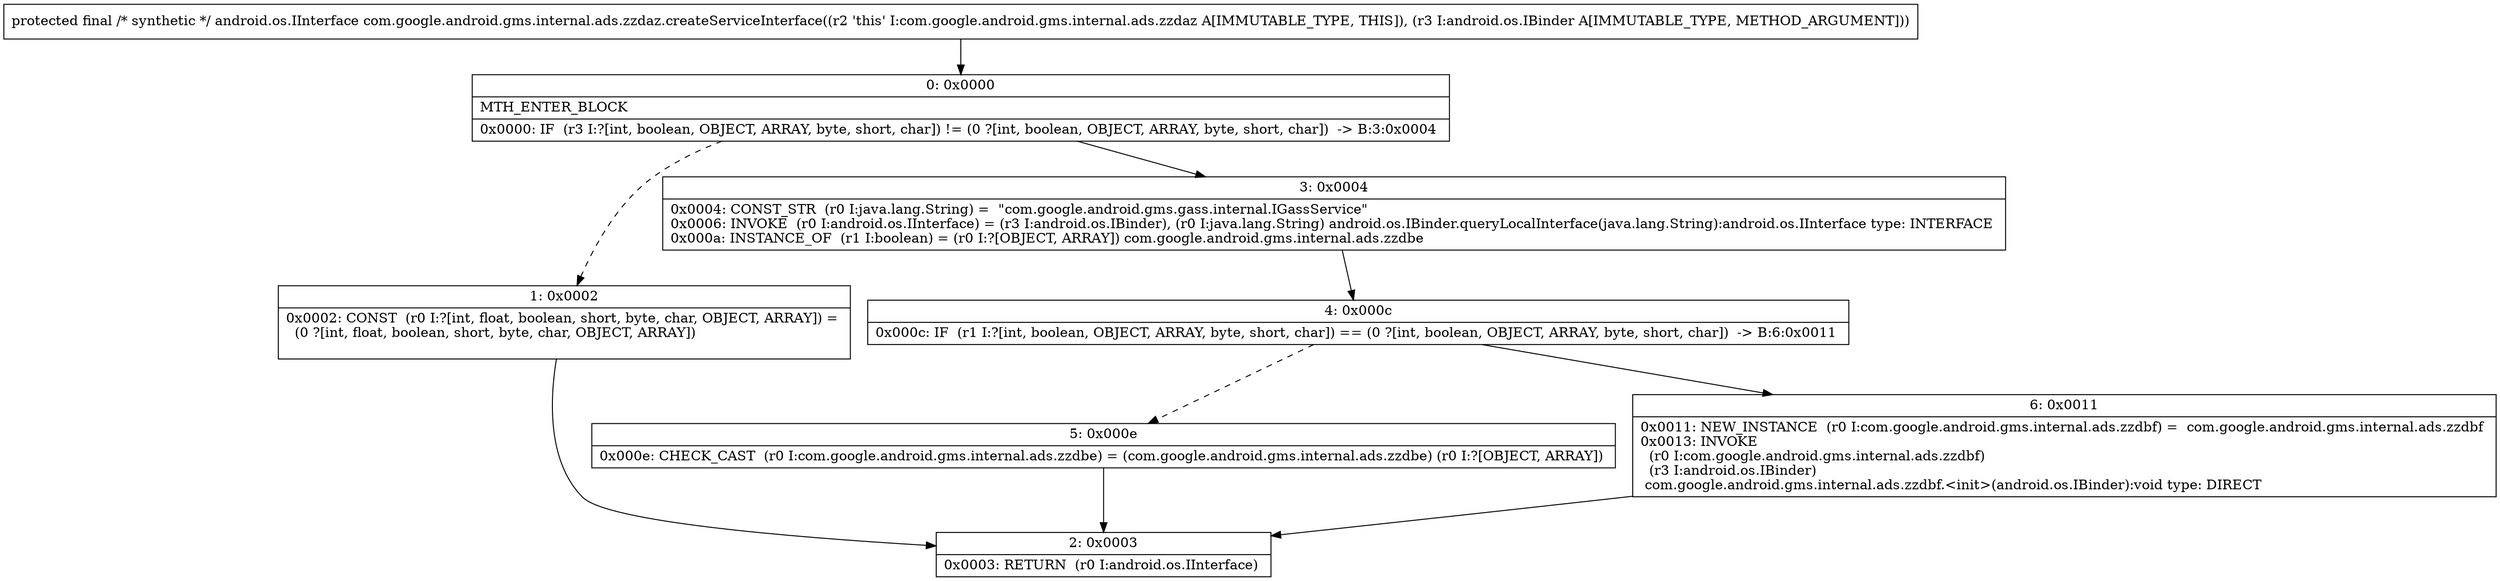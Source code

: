 digraph "CFG forcom.google.android.gms.internal.ads.zzdaz.createServiceInterface(Landroid\/os\/IBinder;)Landroid\/os\/IInterface;" {
Node_0 [shape=record,label="{0\:\ 0x0000|MTH_ENTER_BLOCK\l|0x0000: IF  (r3 I:?[int, boolean, OBJECT, ARRAY, byte, short, char]) != (0 ?[int, boolean, OBJECT, ARRAY, byte, short, char])  \-\> B:3:0x0004 \l}"];
Node_1 [shape=record,label="{1\:\ 0x0002|0x0002: CONST  (r0 I:?[int, float, boolean, short, byte, char, OBJECT, ARRAY]) = \l  (0 ?[int, float, boolean, short, byte, char, OBJECT, ARRAY])\l \l}"];
Node_2 [shape=record,label="{2\:\ 0x0003|0x0003: RETURN  (r0 I:android.os.IInterface) \l}"];
Node_3 [shape=record,label="{3\:\ 0x0004|0x0004: CONST_STR  (r0 I:java.lang.String) =  \"com.google.android.gms.gass.internal.IGassService\" \l0x0006: INVOKE  (r0 I:android.os.IInterface) = (r3 I:android.os.IBinder), (r0 I:java.lang.String) android.os.IBinder.queryLocalInterface(java.lang.String):android.os.IInterface type: INTERFACE \l0x000a: INSTANCE_OF  (r1 I:boolean) = (r0 I:?[OBJECT, ARRAY]) com.google.android.gms.internal.ads.zzdbe \l}"];
Node_4 [shape=record,label="{4\:\ 0x000c|0x000c: IF  (r1 I:?[int, boolean, OBJECT, ARRAY, byte, short, char]) == (0 ?[int, boolean, OBJECT, ARRAY, byte, short, char])  \-\> B:6:0x0011 \l}"];
Node_5 [shape=record,label="{5\:\ 0x000e|0x000e: CHECK_CAST  (r0 I:com.google.android.gms.internal.ads.zzdbe) = (com.google.android.gms.internal.ads.zzdbe) (r0 I:?[OBJECT, ARRAY]) \l}"];
Node_6 [shape=record,label="{6\:\ 0x0011|0x0011: NEW_INSTANCE  (r0 I:com.google.android.gms.internal.ads.zzdbf) =  com.google.android.gms.internal.ads.zzdbf \l0x0013: INVOKE  \l  (r0 I:com.google.android.gms.internal.ads.zzdbf)\l  (r3 I:android.os.IBinder)\l com.google.android.gms.internal.ads.zzdbf.\<init\>(android.os.IBinder):void type: DIRECT \l}"];
MethodNode[shape=record,label="{protected final \/* synthetic *\/ android.os.IInterface com.google.android.gms.internal.ads.zzdaz.createServiceInterface((r2 'this' I:com.google.android.gms.internal.ads.zzdaz A[IMMUTABLE_TYPE, THIS]), (r3 I:android.os.IBinder A[IMMUTABLE_TYPE, METHOD_ARGUMENT])) }"];
MethodNode -> Node_0;
Node_0 -> Node_1[style=dashed];
Node_0 -> Node_3;
Node_1 -> Node_2;
Node_3 -> Node_4;
Node_4 -> Node_5[style=dashed];
Node_4 -> Node_6;
Node_5 -> Node_2;
Node_6 -> Node_2;
}

